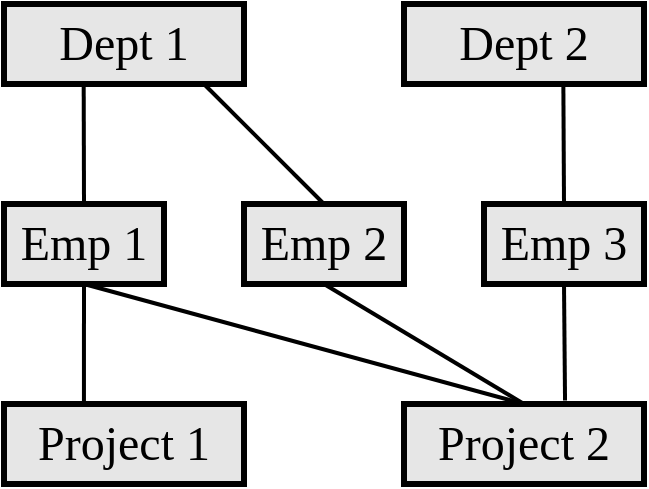 <mxfile version="20.8.16" type="device"><diagram name="Page-1" id="X2nzNV3VgGb02BfqT9tB"><mxGraphModel dx="681" dy="499" grid="1" gridSize="10" guides="1" tooltips="1" connect="1" arrows="1" fold="1" page="1" pageScale="1" pageWidth="827" pageHeight="1169" math="0" shadow="0"><root><mxCell id="0"/><mxCell id="1" parent="0"/><mxCell id="uCx2t14AWFpuG1x_ahhn-1" value="Dept 1" style="rounded=0;whiteSpace=wrap;html=1;strokeWidth=3;fillColor=#E6E6E6;fontSize=24;fontFamily=Ubuntu Mono;" vertex="1" parent="1"><mxGeometry x="160" y="140" width="120" height="40" as="geometry"/></mxCell><mxCell id="uCx2t14AWFpuG1x_ahhn-5" value="Dept 2" style="rounded=0;whiteSpace=wrap;html=1;strokeWidth=3;fillColor=#E6E6E6;fontSize=24;fontFamily=Ubuntu Mono;" vertex="1" parent="1"><mxGeometry x="360" y="140" width="120" height="40" as="geometry"/></mxCell><mxCell id="uCx2t14AWFpuG1x_ahhn-6" value="Emp 1" style="rounded=0;whiteSpace=wrap;html=1;strokeWidth=3;fillColor=#E6E6E6;fontSize=24;fontFamily=Ubuntu Mono;" vertex="1" parent="1"><mxGeometry x="160" y="240" width="80" height="40" as="geometry"/></mxCell><mxCell id="uCx2t14AWFpuG1x_ahhn-7" value="Emp 2" style="rounded=0;whiteSpace=wrap;html=1;strokeWidth=3;fillColor=#E6E6E6;fontSize=24;fontFamily=Ubuntu Mono;" vertex="1" parent="1"><mxGeometry x="280" y="240" width="80" height="40" as="geometry"/></mxCell><mxCell id="uCx2t14AWFpuG1x_ahhn-8" value="Emp 3" style="rounded=0;whiteSpace=wrap;html=1;strokeWidth=3;fillColor=#E6E6E6;fontSize=24;fontFamily=Ubuntu Mono;" vertex="1" parent="1"><mxGeometry x="400" y="240" width="80" height="40" as="geometry"/></mxCell><mxCell id="uCx2t14AWFpuG1x_ahhn-9" value="Project 1" style="rounded=0;whiteSpace=wrap;html=1;strokeWidth=3;fillColor=#E6E6E6;fontSize=24;fontFamily=Ubuntu Mono;" vertex="1" parent="1"><mxGeometry x="160" y="340" width="120" height="40" as="geometry"/></mxCell><mxCell id="uCx2t14AWFpuG1x_ahhn-10" value="Project 2" style="rounded=0;whiteSpace=wrap;html=1;strokeWidth=3;fillColor=#E6E6E6;fontSize=24;fontFamily=Ubuntu Mono;" vertex="1" parent="1"><mxGeometry x="360" y="340" width="120" height="40" as="geometry"/></mxCell><mxCell id="uCx2t14AWFpuG1x_ahhn-11" value="" style="endArrow=none;html=1;rounded=0;fontFamily=Ubuntu Mono;fontSize=24;exitX=0.833;exitY=1;exitDx=0;exitDy=0;exitPerimeter=0;entryX=0.5;entryY=0;entryDx=0;entryDy=0;strokeWidth=2;" edge="1" parent="1" source="uCx2t14AWFpuG1x_ahhn-1" target="uCx2t14AWFpuG1x_ahhn-7"><mxGeometry width="50" height="50" relative="1" as="geometry"><mxPoint x="290" y="220" as="sourcePoint"/><mxPoint x="340" y="170" as="targetPoint"/></mxGeometry></mxCell><mxCell id="uCx2t14AWFpuG1x_ahhn-12" value="" style="endArrow=none;html=1;rounded=0;fontFamily=Ubuntu Mono;fontSize=24;exitX=0.5;exitY=0;exitDx=0;exitDy=0;strokeWidth=2;entryX=0.332;entryY=0.97;entryDx=0;entryDy=0;entryPerimeter=0;" edge="1" parent="1" source="uCx2t14AWFpuG1x_ahhn-6" target="uCx2t14AWFpuG1x_ahhn-1"><mxGeometry width="50" height="50" relative="1" as="geometry"><mxPoint x="120" y="260" as="sourcePoint"/><mxPoint x="210" y="210" as="targetPoint"/></mxGeometry></mxCell><mxCell id="uCx2t14AWFpuG1x_ahhn-13" value="" style="endArrow=none;html=1;rounded=0;fontFamily=Ubuntu Mono;fontSize=24;strokeWidth=2;exitX=0.5;exitY=0;exitDx=0;exitDy=0;entryX=0.664;entryY=1.012;entryDx=0;entryDy=0;entryPerimeter=0;" edge="1" parent="1" source="uCx2t14AWFpuG1x_ahhn-8" target="uCx2t14AWFpuG1x_ahhn-5"><mxGeometry width="50" height="50" relative="1" as="geometry"><mxPoint x="530" y="290" as="sourcePoint"/><mxPoint x="440" y="200" as="targetPoint"/></mxGeometry></mxCell><mxCell id="uCx2t14AWFpuG1x_ahhn-14" value="" style="endArrow=none;html=1;rounded=0;strokeWidth=2;fontFamily=Ubuntu Mono;fontSize=24;entryX=0.5;entryY=1;entryDx=0;entryDy=0;exitX=0.333;exitY=-0.025;exitDx=0;exitDy=0;exitPerimeter=0;" edge="1" parent="1" source="uCx2t14AWFpuG1x_ahhn-9" target="uCx2t14AWFpuG1x_ahhn-6"><mxGeometry width="50" height="50" relative="1" as="geometry"><mxPoint x="110" y="340" as="sourcePoint"/><mxPoint x="160" y="290" as="targetPoint"/></mxGeometry></mxCell><mxCell id="uCx2t14AWFpuG1x_ahhn-15" value="" style="endArrow=none;html=1;rounded=0;strokeWidth=2;fontFamily=Ubuntu Mono;fontSize=24;entryX=0.5;entryY=0;entryDx=0;entryDy=0;" edge="1" parent="1" target="uCx2t14AWFpuG1x_ahhn-10"><mxGeometry width="50" height="50" relative="1" as="geometry"><mxPoint x="200" y="280" as="sourcePoint"/><mxPoint x="350" y="330" as="targetPoint"/></mxGeometry></mxCell><mxCell id="uCx2t14AWFpuG1x_ahhn-16" value="" style="endArrow=none;html=1;rounded=0;strokeWidth=2;fontFamily=Ubuntu Mono;fontSize=24;exitX=0.5;exitY=1;exitDx=0;exitDy=0;entryX=0.5;entryY=0;entryDx=0;entryDy=0;" edge="1" parent="1" source="uCx2t14AWFpuG1x_ahhn-7" target="uCx2t14AWFpuG1x_ahhn-10"><mxGeometry width="50" height="50" relative="1" as="geometry"><mxPoint x="330" y="550" as="sourcePoint"/><mxPoint x="380" y="500" as="targetPoint"/></mxGeometry></mxCell><mxCell id="uCx2t14AWFpuG1x_ahhn-17" value="" style="endArrow=none;html=1;rounded=0;strokeWidth=2;fontFamily=Ubuntu Mono;fontSize=24;exitX=0.5;exitY=1;exitDx=0;exitDy=0;entryX=0.671;entryY=-0.044;entryDx=0;entryDy=0;entryPerimeter=0;" edge="1" parent="1" source="uCx2t14AWFpuG1x_ahhn-8" target="uCx2t14AWFpuG1x_ahhn-10"><mxGeometry width="50" height="50" relative="1" as="geometry"><mxPoint x="450" y="490" as="sourcePoint"/><mxPoint x="500" y="440" as="targetPoint"/></mxGeometry></mxCell></root></mxGraphModel></diagram></mxfile>